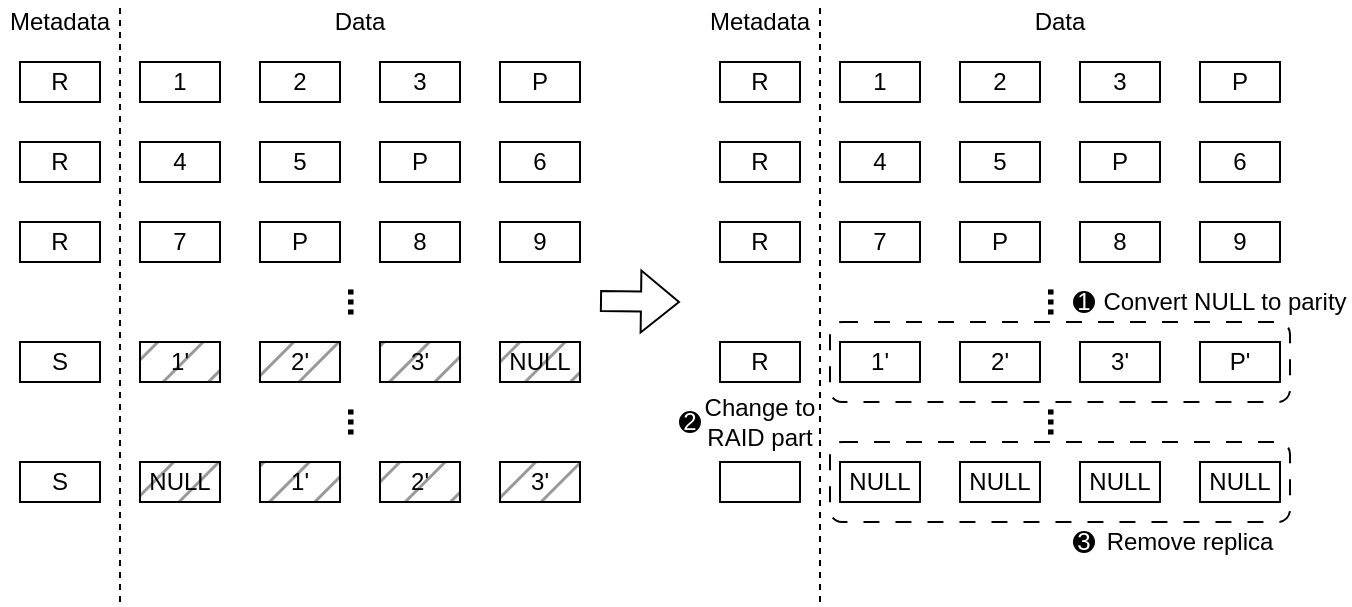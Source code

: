<mxfile version="24.6.4" type="github">
  <diagram name="Page-1" id="O-2GQO0PXnm37HvwSnrw">
    <mxGraphModel dx="1037" dy="570" grid="1" gridSize="10" guides="1" tooltips="1" connect="1" arrows="1" fold="1" page="1" pageScale="1" pageWidth="850" pageHeight="1100" math="0" shadow="0">
      <root>
        <mxCell id="0" />
        <mxCell id="1" parent="0" />
        <mxCell id="rhE3FwrFqvZkOa-msCw4-1" value="1" style="rounded=0;whiteSpace=wrap;html=1;fillColor=none;" vertex="1" parent="1">
          <mxGeometry x="80" y="40" width="40" height="20" as="geometry" />
        </mxCell>
        <mxCell id="rhE3FwrFqvZkOa-msCw4-2" value="2" style="rounded=0;whiteSpace=wrap;html=1;fillColor=none;" vertex="1" parent="1">
          <mxGeometry x="140" y="40" width="40" height="20" as="geometry" />
        </mxCell>
        <mxCell id="rhE3FwrFqvZkOa-msCw4-3" value="3" style="rounded=0;whiteSpace=wrap;html=1;fillColor=none;" vertex="1" parent="1">
          <mxGeometry x="200" y="40" width="40" height="20" as="geometry" />
        </mxCell>
        <mxCell id="rhE3FwrFqvZkOa-msCw4-4" value="P" style="rounded=0;whiteSpace=wrap;html=1;fillColor=none;" vertex="1" parent="1">
          <mxGeometry x="260" y="40" width="40" height="20" as="geometry" />
        </mxCell>
        <mxCell id="rhE3FwrFqvZkOa-msCw4-5" value="4" style="rounded=0;whiteSpace=wrap;html=1;fillColor=none;" vertex="1" parent="1">
          <mxGeometry x="80" y="80" width="40" height="20" as="geometry" />
        </mxCell>
        <mxCell id="rhE3FwrFqvZkOa-msCw4-6" value="5" style="rounded=0;whiteSpace=wrap;html=1;fillColor=none;" vertex="1" parent="1">
          <mxGeometry x="140" y="80" width="40" height="20" as="geometry" />
        </mxCell>
        <mxCell id="rhE3FwrFqvZkOa-msCw4-7" value="P" style="rounded=0;whiteSpace=wrap;html=1;fillColor=none;" vertex="1" parent="1">
          <mxGeometry x="200" y="80" width="40" height="20" as="geometry" />
        </mxCell>
        <mxCell id="rhE3FwrFqvZkOa-msCw4-8" value="6" style="rounded=0;whiteSpace=wrap;html=1;fillColor=none;" vertex="1" parent="1">
          <mxGeometry x="260" y="80" width="40" height="20" as="geometry" />
        </mxCell>
        <mxCell id="rhE3FwrFqvZkOa-msCw4-9" value="7" style="rounded=0;whiteSpace=wrap;html=1;fillColor=none;" vertex="1" parent="1">
          <mxGeometry x="80" y="120" width="40" height="20" as="geometry" />
        </mxCell>
        <mxCell id="rhE3FwrFqvZkOa-msCw4-10" value="P" style="rounded=0;whiteSpace=wrap;html=1;fillColor=none;" vertex="1" parent="1">
          <mxGeometry x="140" y="120" width="40" height="20" as="geometry" />
        </mxCell>
        <mxCell id="rhE3FwrFqvZkOa-msCw4-11" value="8" style="rounded=0;whiteSpace=wrap;html=1;fillColor=none;" vertex="1" parent="1">
          <mxGeometry x="200" y="120" width="40" height="20" as="geometry" />
        </mxCell>
        <mxCell id="rhE3FwrFqvZkOa-msCw4-12" value="9" style="rounded=0;whiteSpace=wrap;html=1;fillColor=none;" vertex="1" parent="1">
          <mxGeometry x="260" y="120" width="40" height="20" as="geometry" />
        </mxCell>
        <mxCell id="rhE3FwrFqvZkOa-msCw4-13" value="1&#39;" style="rounded=0;whiteSpace=wrap;html=1;fillColor=#999999;fillStyle=hatch;" vertex="1" parent="1">
          <mxGeometry x="80" y="180" width="40" height="20" as="geometry" />
        </mxCell>
        <mxCell id="rhE3FwrFqvZkOa-msCw4-14" value="2&#39;" style="rounded=0;whiteSpace=wrap;html=1;fillColor=#999999;fillStyle=hatch;" vertex="1" parent="1">
          <mxGeometry x="140" y="180" width="40" height="20" as="geometry" />
        </mxCell>
        <mxCell id="rhE3FwrFqvZkOa-msCw4-15" value="3&#39;" style="rounded=0;whiteSpace=wrap;html=1;fillColor=#999999;fillStyle=hatch;" vertex="1" parent="1">
          <mxGeometry x="200" y="180" width="40" height="20" as="geometry" />
        </mxCell>
        <mxCell id="rhE3FwrFqvZkOa-msCw4-16" value="NULL" style="rounded=0;whiteSpace=wrap;html=1;fillColor=#999999;fillStyle=hatch;" vertex="1" parent="1">
          <mxGeometry x="260" y="180" width="40" height="20" as="geometry" />
        </mxCell>
        <mxCell id="rhE3FwrFqvZkOa-msCw4-21" value="&lt;b&gt;&lt;font style=&quot;font-size: 18px;&quot;&gt;...&lt;/font&gt;&lt;/b&gt;" style="rounded=0;whiteSpace=wrap;html=1;rotation=90;fillColor=none;strokeColor=none;" vertex="1" parent="1">
          <mxGeometry x="170" y="150" width="40" height="20" as="geometry" />
        </mxCell>
        <mxCell id="rhE3FwrFqvZkOa-msCw4-22" value="&lt;b&gt;&lt;font style=&quot;font-size: 18px;&quot;&gt;...&lt;/font&gt;&lt;/b&gt;" style="rounded=0;whiteSpace=wrap;html=1;rotation=90;fillColor=none;strokeColor=none;" vertex="1" parent="1">
          <mxGeometry x="170" y="210" width="40" height="20" as="geometry" />
        </mxCell>
        <mxCell id="rhE3FwrFqvZkOa-msCw4-23" value="1&#39;" style="rounded=0;whiteSpace=wrap;html=1;fillColor=#999999;fillStyle=hatch;" vertex="1" parent="1">
          <mxGeometry x="140" y="240" width="40" height="20" as="geometry" />
        </mxCell>
        <mxCell id="rhE3FwrFqvZkOa-msCw4-24" value="2&#39;" style="rounded=0;whiteSpace=wrap;html=1;fillColor=#999999;fillStyle=hatch;" vertex="1" parent="1">
          <mxGeometry x="200" y="240" width="40" height="20" as="geometry" />
        </mxCell>
        <mxCell id="rhE3FwrFqvZkOa-msCw4-25" value="3&#39;" style="rounded=0;whiteSpace=wrap;html=1;fillColor=#999999;fillStyle=hatch;" vertex="1" parent="1">
          <mxGeometry x="260" y="240" width="40" height="20" as="geometry" />
        </mxCell>
        <mxCell id="rhE3FwrFqvZkOa-msCw4-26" value="NULL" style="rounded=0;whiteSpace=wrap;html=1;fillColor=#999999;fillStyle=hatch;" vertex="1" parent="1">
          <mxGeometry x="80" y="240" width="40" height="20" as="geometry" />
        </mxCell>
        <mxCell id="rhE3FwrFqvZkOa-msCw4-27" value="R" style="rounded=0;whiteSpace=wrap;html=1;fillColor=none;" vertex="1" parent="1">
          <mxGeometry x="20" y="40" width="40" height="20" as="geometry" />
        </mxCell>
        <mxCell id="rhE3FwrFqvZkOa-msCw4-28" value="R" style="rounded=0;whiteSpace=wrap;html=1;fillColor=none;" vertex="1" parent="1">
          <mxGeometry x="20" y="80" width="40" height="20" as="geometry" />
        </mxCell>
        <mxCell id="rhE3FwrFqvZkOa-msCw4-29" value="R" style="rounded=0;whiteSpace=wrap;html=1;fillColor=none;" vertex="1" parent="1">
          <mxGeometry x="20" y="120" width="40" height="20" as="geometry" />
        </mxCell>
        <mxCell id="rhE3FwrFqvZkOa-msCw4-30" value="S" style="rounded=0;whiteSpace=wrap;html=1;fillColor=none;" vertex="1" parent="1">
          <mxGeometry x="20" y="180" width="40" height="20" as="geometry" />
        </mxCell>
        <mxCell id="rhE3FwrFqvZkOa-msCw4-31" value="S" style="rounded=0;whiteSpace=wrap;html=1;fillColor=none;" vertex="1" parent="1">
          <mxGeometry x="20" y="240" width="40" height="20" as="geometry" />
        </mxCell>
        <mxCell id="rhE3FwrFqvZkOa-msCw4-32" value="Metadata" style="rounded=0;whiteSpace=wrap;html=1;fontSize=12;fillColor=none;strokeColor=none;" vertex="1" parent="1">
          <mxGeometry x="10" y="10" width="60" height="20" as="geometry" />
        </mxCell>
        <mxCell id="rhE3FwrFqvZkOa-msCw4-33" value="Data" style="rounded=0;whiteSpace=wrap;html=1;fontSize=12;fillColor=none;strokeColor=none;" vertex="1" parent="1">
          <mxGeometry x="160" y="10" width="60" height="20" as="geometry" />
        </mxCell>
        <mxCell id="rhE3FwrFqvZkOa-msCw4-34" value="" style="endArrow=none;dashed=1;html=1;rounded=0;entryX=1;entryY=0;entryDx=0;entryDy=0;" edge="1" parent="1" target="rhE3FwrFqvZkOa-msCw4-32">
          <mxGeometry width="50" height="50" relative="1" as="geometry">
            <mxPoint x="70" y="310" as="sourcePoint" />
            <mxPoint x="450" y="10" as="targetPoint" />
          </mxGeometry>
        </mxCell>
        <mxCell id="rhE3FwrFqvZkOa-msCw4-35" value="" style="shape=flexArrow;endArrow=classic;html=1;rounded=0;" edge="1" parent="1">
          <mxGeometry width="50" height="50" relative="1" as="geometry">
            <mxPoint x="310" y="159.5" as="sourcePoint" />
            <mxPoint x="350" y="160" as="targetPoint" />
          </mxGeometry>
        </mxCell>
        <mxCell id="rhE3FwrFqvZkOa-msCw4-36" value="1" style="rounded=0;whiteSpace=wrap;html=1;fillColor=none;" vertex="1" parent="1">
          <mxGeometry x="430" y="40" width="40" height="20" as="geometry" />
        </mxCell>
        <mxCell id="rhE3FwrFqvZkOa-msCw4-37" value="2" style="rounded=0;whiteSpace=wrap;html=1;fillColor=none;" vertex="1" parent="1">
          <mxGeometry x="490" y="40" width="40" height="20" as="geometry" />
        </mxCell>
        <mxCell id="rhE3FwrFqvZkOa-msCw4-38" value="3" style="rounded=0;whiteSpace=wrap;html=1;fillColor=none;" vertex="1" parent="1">
          <mxGeometry x="550" y="40" width="40" height="20" as="geometry" />
        </mxCell>
        <mxCell id="rhE3FwrFqvZkOa-msCw4-39" value="P" style="rounded=0;whiteSpace=wrap;html=1;fillColor=none;" vertex="1" parent="1">
          <mxGeometry x="610" y="40" width="40" height="20" as="geometry" />
        </mxCell>
        <mxCell id="rhE3FwrFqvZkOa-msCw4-40" value="4" style="rounded=0;whiteSpace=wrap;html=1;fillColor=none;" vertex="1" parent="1">
          <mxGeometry x="430" y="80" width="40" height="20" as="geometry" />
        </mxCell>
        <mxCell id="rhE3FwrFqvZkOa-msCw4-41" value="5" style="rounded=0;whiteSpace=wrap;html=1;fillColor=none;" vertex="1" parent="1">
          <mxGeometry x="490" y="80" width="40" height="20" as="geometry" />
        </mxCell>
        <mxCell id="rhE3FwrFqvZkOa-msCw4-42" value="P" style="rounded=0;whiteSpace=wrap;html=1;fillColor=none;" vertex="1" parent="1">
          <mxGeometry x="550" y="80" width="40" height="20" as="geometry" />
        </mxCell>
        <mxCell id="rhE3FwrFqvZkOa-msCw4-43" value="6" style="rounded=0;whiteSpace=wrap;html=1;fillColor=none;" vertex="1" parent="1">
          <mxGeometry x="610" y="80" width="40" height="20" as="geometry" />
        </mxCell>
        <mxCell id="rhE3FwrFqvZkOa-msCw4-44" value="7" style="rounded=0;whiteSpace=wrap;html=1;fillColor=none;" vertex="1" parent="1">
          <mxGeometry x="430" y="120" width="40" height="20" as="geometry" />
        </mxCell>
        <mxCell id="rhE3FwrFqvZkOa-msCw4-45" value="P" style="rounded=0;whiteSpace=wrap;html=1;fillColor=none;" vertex="1" parent="1">
          <mxGeometry x="490" y="120" width="40" height="20" as="geometry" />
        </mxCell>
        <mxCell id="rhE3FwrFqvZkOa-msCw4-46" value="8" style="rounded=0;whiteSpace=wrap;html=1;fillColor=none;" vertex="1" parent="1">
          <mxGeometry x="550" y="120" width="40" height="20" as="geometry" />
        </mxCell>
        <mxCell id="rhE3FwrFqvZkOa-msCw4-47" value="9" style="rounded=0;whiteSpace=wrap;html=1;fillColor=none;" vertex="1" parent="1">
          <mxGeometry x="610" y="120" width="40" height="20" as="geometry" />
        </mxCell>
        <mxCell id="rhE3FwrFqvZkOa-msCw4-48" value="1&#39;" style="rounded=0;whiteSpace=wrap;html=1;fillColor=none;fillStyle=hatch;" vertex="1" parent="1">
          <mxGeometry x="430" y="180" width="40" height="20" as="geometry" />
        </mxCell>
        <mxCell id="rhE3FwrFqvZkOa-msCw4-49" value="2&#39;" style="rounded=0;whiteSpace=wrap;html=1;fillColor=none;fillStyle=hatch;" vertex="1" parent="1">
          <mxGeometry x="490" y="180" width="40" height="20" as="geometry" />
        </mxCell>
        <mxCell id="rhE3FwrFqvZkOa-msCw4-50" value="3&#39;" style="rounded=0;whiteSpace=wrap;html=1;fillColor=none;fillStyle=hatch;" vertex="1" parent="1">
          <mxGeometry x="550" y="180" width="40" height="20" as="geometry" />
        </mxCell>
        <mxCell id="rhE3FwrFqvZkOa-msCw4-51" value="P&#39;" style="rounded=0;whiteSpace=wrap;html=1;fillColor=none;fillStyle=hatch;" vertex="1" parent="1">
          <mxGeometry x="610" y="180" width="40" height="20" as="geometry" />
        </mxCell>
        <mxCell id="rhE3FwrFqvZkOa-msCw4-52" value="&lt;b&gt;&lt;font style=&quot;font-size: 18px;&quot;&gt;...&lt;/font&gt;&lt;/b&gt;" style="rounded=0;whiteSpace=wrap;html=1;rotation=90;fillColor=none;strokeColor=none;" vertex="1" parent="1">
          <mxGeometry x="520" y="150" width="40" height="20" as="geometry" />
        </mxCell>
        <mxCell id="rhE3FwrFqvZkOa-msCw4-53" value="&lt;b&gt;&lt;font style=&quot;font-size: 18px;&quot;&gt;...&lt;/font&gt;&lt;/b&gt;" style="rounded=0;whiteSpace=wrap;html=1;rotation=90;fillColor=none;strokeColor=none;" vertex="1" parent="1">
          <mxGeometry x="520" y="210" width="40" height="20" as="geometry" />
        </mxCell>
        <mxCell id="rhE3FwrFqvZkOa-msCw4-54" value="NULL" style="rounded=0;whiteSpace=wrap;html=1;fillColor=none;fillStyle=hatch;" vertex="1" parent="1">
          <mxGeometry x="490" y="240" width="40" height="20" as="geometry" />
        </mxCell>
        <mxCell id="rhE3FwrFqvZkOa-msCw4-55" value="NULL" style="rounded=0;whiteSpace=wrap;html=1;fillColor=none;fillStyle=hatch;" vertex="1" parent="1">
          <mxGeometry x="550" y="240" width="40" height="20" as="geometry" />
        </mxCell>
        <mxCell id="rhE3FwrFqvZkOa-msCw4-56" value="NULL" style="rounded=0;whiteSpace=wrap;html=1;fillColor=none;fillStyle=hatch;" vertex="1" parent="1">
          <mxGeometry x="610" y="240" width="40" height="20" as="geometry" />
        </mxCell>
        <mxCell id="rhE3FwrFqvZkOa-msCw4-57" value="NULL" style="rounded=0;whiteSpace=wrap;html=1;fillColor=none;fillStyle=hatch;" vertex="1" parent="1">
          <mxGeometry x="430" y="240" width="40" height="20" as="geometry" />
        </mxCell>
        <mxCell id="rhE3FwrFqvZkOa-msCw4-58" value="R" style="rounded=0;whiteSpace=wrap;html=1;fillColor=none;" vertex="1" parent="1">
          <mxGeometry x="370" y="40" width="40" height="20" as="geometry" />
        </mxCell>
        <mxCell id="rhE3FwrFqvZkOa-msCw4-59" value="R" style="rounded=0;whiteSpace=wrap;html=1;fillColor=none;" vertex="1" parent="1">
          <mxGeometry x="370" y="80" width="40" height="20" as="geometry" />
        </mxCell>
        <mxCell id="rhE3FwrFqvZkOa-msCw4-60" value="R" style="rounded=0;whiteSpace=wrap;html=1;fillColor=none;" vertex="1" parent="1">
          <mxGeometry x="370" y="120" width="40" height="20" as="geometry" />
        </mxCell>
        <mxCell id="rhE3FwrFqvZkOa-msCw4-61" value="R" style="rounded=0;whiteSpace=wrap;html=1;fillColor=none;" vertex="1" parent="1">
          <mxGeometry x="370" y="180" width="40" height="20" as="geometry" />
        </mxCell>
        <mxCell id="rhE3FwrFqvZkOa-msCw4-62" value="" style="rounded=0;whiteSpace=wrap;html=1;fillColor=none;" vertex="1" parent="1">
          <mxGeometry x="370" y="240" width="40" height="20" as="geometry" />
        </mxCell>
        <mxCell id="rhE3FwrFqvZkOa-msCw4-63" value="Metadata" style="rounded=0;whiteSpace=wrap;html=1;fontSize=12;fillColor=none;strokeColor=none;" vertex="1" parent="1">
          <mxGeometry x="360" y="10" width="60" height="20" as="geometry" />
        </mxCell>
        <mxCell id="rhE3FwrFqvZkOa-msCw4-64" value="Data" style="rounded=0;whiteSpace=wrap;html=1;fontSize=12;fillColor=none;strokeColor=none;" vertex="1" parent="1">
          <mxGeometry x="510" y="10" width="60" height="20" as="geometry" />
        </mxCell>
        <mxCell id="rhE3FwrFqvZkOa-msCw4-65" value="" style="endArrow=none;dashed=1;html=1;rounded=0;entryX=1;entryY=0;entryDx=0;entryDy=0;" edge="1" parent="1" target="rhE3FwrFqvZkOa-msCw4-63">
          <mxGeometry width="50" height="50" relative="1" as="geometry">
            <mxPoint x="420" y="310" as="sourcePoint" />
            <mxPoint x="800" y="10" as="targetPoint" />
          </mxGeometry>
        </mxCell>
        <mxCell id="rhE3FwrFqvZkOa-msCw4-66" value="" style="rounded=1;whiteSpace=wrap;html=1;fillColor=none;dashed=1;dashPattern=8 8;" vertex="1" parent="1">
          <mxGeometry x="425" y="170" width="230" height="40" as="geometry" />
        </mxCell>
        <mxCell id="rhE3FwrFqvZkOa-msCw4-67" value="&lt;font style=&quot;&quot; color=&quot;#ffffff&quot;&gt;1&lt;/font&gt;" style="ellipse;whiteSpace=wrap;html=1;aspect=fixed;fillColor=#000000;" vertex="1" parent="1">
          <mxGeometry x="547" y="155" width="10" height="10" as="geometry" />
        </mxCell>
        <mxCell id="rhE3FwrFqvZkOa-msCw4-68" value="Convert NULL to parity" style="rounded=0;whiteSpace=wrap;html=1;fillColor=none;strokeColor=none;" vertex="1" parent="1">
          <mxGeometry x="560" y="150" width="125" height="20" as="geometry" />
        </mxCell>
        <mxCell id="rhE3FwrFqvZkOa-msCw4-69" value="&lt;font style=&quot;&quot; color=&quot;#ffffff&quot;&gt;2&lt;/font&gt;" style="ellipse;whiteSpace=wrap;html=1;aspect=fixed;fillColor=#000000;" vertex="1" parent="1">
          <mxGeometry x="350" y="215" width="10" height="10" as="geometry" />
        </mxCell>
        <mxCell id="rhE3FwrFqvZkOa-msCw4-70" value="Change to RAID part" style="rounded=0;whiteSpace=wrap;html=1;fillColor=none;strokeColor=none;" vertex="1" parent="1">
          <mxGeometry x="360" y="205" width="60" height="30" as="geometry" />
        </mxCell>
        <mxCell id="rhE3FwrFqvZkOa-msCw4-72" value="" style="rounded=1;whiteSpace=wrap;html=1;fillColor=none;dashed=1;dashPattern=8 8;" vertex="1" parent="1">
          <mxGeometry x="425" y="230" width="230" height="40" as="geometry" />
        </mxCell>
        <mxCell id="rhE3FwrFqvZkOa-msCw4-73" value="&lt;font style=&quot;&quot; color=&quot;#ffffff&quot;&gt;3&lt;/font&gt;" style="ellipse;whiteSpace=wrap;html=1;aspect=fixed;fillColor=#000000;" vertex="1" parent="1">
          <mxGeometry x="547" y="275" width="10" height="10" as="geometry" />
        </mxCell>
        <mxCell id="rhE3FwrFqvZkOa-msCw4-74" value="Remove replica" style="rounded=0;whiteSpace=wrap;html=1;fillColor=none;strokeColor=none;" vertex="1" parent="1">
          <mxGeometry x="560" y="270" width="90" height="20" as="geometry" />
        </mxCell>
      </root>
    </mxGraphModel>
  </diagram>
</mxfile>
